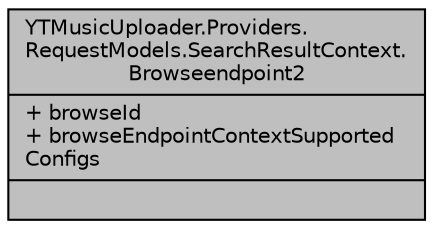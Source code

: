 digraph "YTMusicUploader.Providers.RequestModels.SearchResultContext.Browseendpoint2"
{
 // LATEX_PDF_SIZE
  edge [fontname="Helvetica",fontsize="10",labelfontname="Helvetica",labelfontsize="10"];
  node [fontname="Helvetica",fontsize="10",shape=record];
  Node1 [label="{YTMusicUploader.Providers.\lRequestModels.SearchResultContext.\lBrowseendpoint2\n|+ browseId\l+ browseEndpointContextSupported\lConfigs\l|}",height=0.2,width=0.4,color="black", fillcolor="grey75", style="filled", fontcolor="black",tooltip=" "];
}
